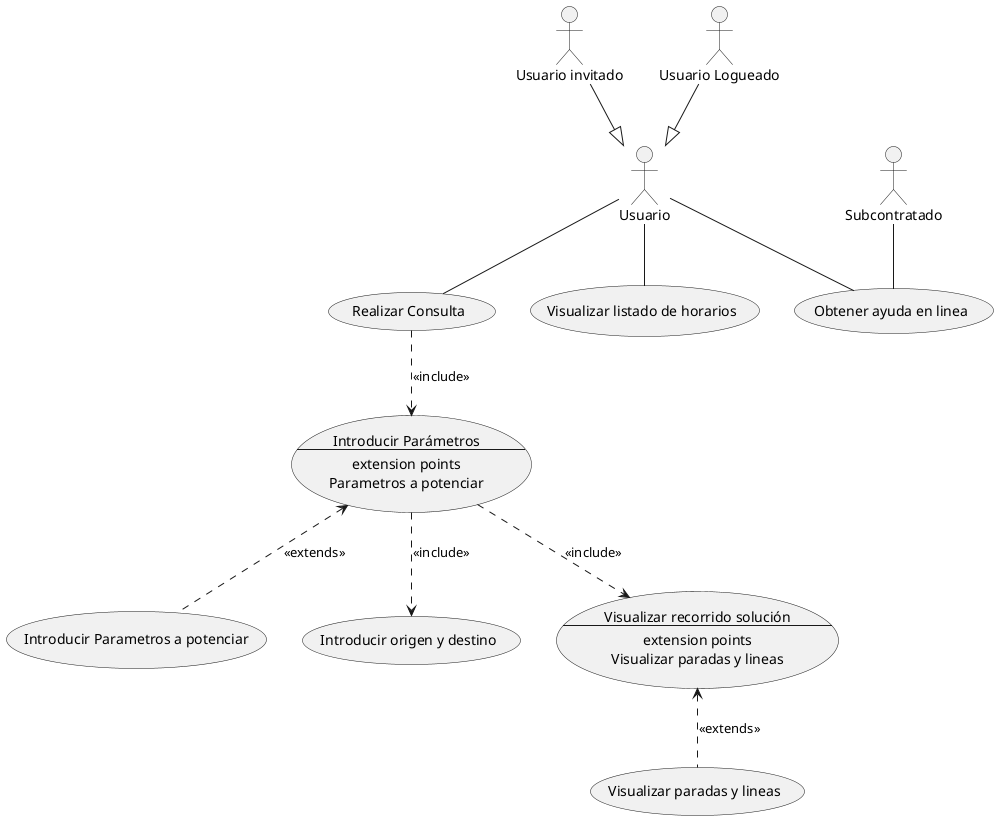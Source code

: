 @startuml SIIT
actor UI as "Usuario invitado"
actor UL as "Usuario Logueado"
actor Usuario
actor Subcontratado

UI--|>Usuario
UL--|>Usuario

usecase (Ayuda) as  "Obtener ayuda en linea"
usecase (Consulta) as "Realizar Consulta"
usecase (Horarios) as "Visualizar listado de horarios"
usecase (Potenciar) as "Introducir Parametros a potenciar"
usecase (Origen) as "Introducir origen y destino"


usecase Parametros as "Introducir Parámetros
--
extension points
Parametros a potenciar
"

Usuario--Horarios
Usuario--Consulta
Usuario--Ayuda
Subcontratado--Ayuda

(Consulta)..>(Parametros) : <<include>> 
(Parametros)..>(Origen) : <<include>> 
(Parametros)<..(Potenciar) : <<extends>>


usecase Solucion as "Visualizar recorrido solución
--
extension points
Visualizar paradas y lineas"
usecase (MostrarInfoExtra) as "Visualizar paradas y lineas"


(Parametros)..>(Solucion) : <<include>> 
(Solucion)<..(MostrarInfoExtra) : <<extends>>



@enduml